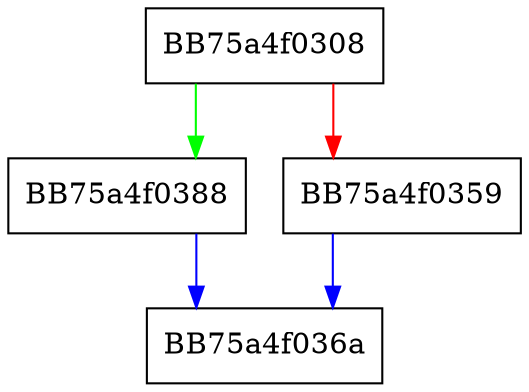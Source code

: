 digraph init {
  node [shape="box"];
  graph [splines=ortho];
  BB75a4f0308 -> BB75a4f0388 [color="green"];
  BB75a4f0308 -> BB75a4f0359 [color="red"];
  BB75a4f0359 -> BB75a4f036a [color="blue"];
  BB75a4f0388 -> BB75a4f036a [color="blue"];
}